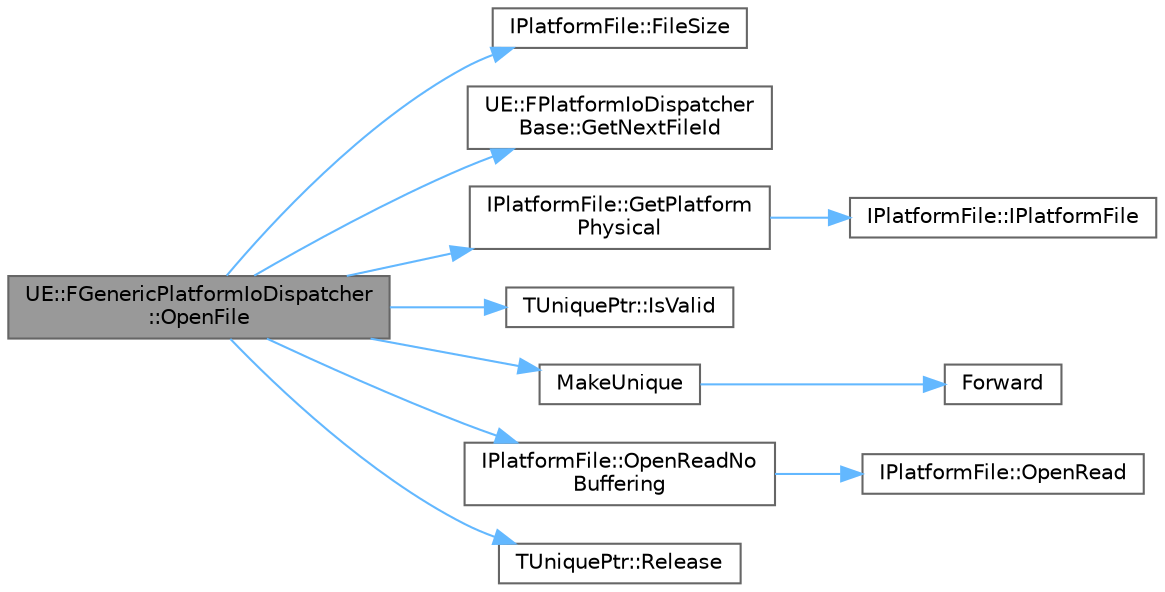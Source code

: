 digraph "UE::FGenericPlatformIoDispatcher::OpenFile"
{
 // INTERACTIVE_SVG=YES
 // LATEX_PDF_SIZE
  bgcolor="transparent";
  edge [fontname=Helvetica,fontsize=10,labelfontname=Helvetica,labelfontsize=10];
  node [fontname=Helvetica,fontsize=10,shape=box,height=0.2,width=0.4];
  rankdir="LR";
  Node1 [id="Node000001",label="UE::FGenericPlatformIoDispatcher\l::OpenFile",height=0.2,width=0.4,color="gray40", fillcolor="grey60", style="filled", fontcolor="black",tooltip="Open file for reading."];
  Node1 -> Node2 [id="edge1_Node000001_Node000002",color="steelblue1",style="solid",tooltip=" "];
  Node2 [id="Node000002",label="IPlatformFile::FileSize",height=0.2,width=0.4,color="grey40", fillcolor="white", style="filled",URL="$de/d1e/classIPlatformFile.html#add275d487561b3bedda688db9dade3ec",tooltip="Return the size of the file, or -1 if it doesn't exist."];
  Node1 -> Node3 [id="edge2_Node000001_Node000003",color="steelblue1",style="solid",tooltip=" "];
  Node3 [id="Node000003",label="UE::FPlatformIoDispatcher\lBase::GetNextFileId",height=0.2,width=0.4,color="grey40", fillcolor="white", style="filled",URL="$df/de7/classUE_1_1FPlatformIoDispatcherBase.html#adf197c82dd0789429494e0fa473cccb1",tooltip=" "];
  Node1 -> Node4 [id="edge3_Node000001_Node000004",color="steelblue1",style="solid",tooltip=" "];
  Node4 [id="Node000004",label="IPlatformFile::GetPlatform\lPhysical",height=0.2,width=0.4,color="grey40", fillcolor="white", style="filled",URL="$de/d1e/classIPlatformFile.html#a8cfd48afb0c808241836c2b5deda64c6",tooltip="Physical file system of the platform, never wrapped."];
  Node4 -> Node5 [id="edge4_Node000004_Node000005",color="steelblue1",style="solid",tooltip=" "];
  Node5 [id="Node000005",label="IPlatformFile::IPlatformFile",height=0.2,width=0.4,color="grey40", fillcolor="white", style="filled",URL="$de/d1e/classIPlatformFile.html#a2ff22d186bb3612a45497e63ec9d11c0",tooltip="Constructor/Destructor."];
  Node1 -> Node6 [id="edge5_Node000001_Node000006",color="steelblue1",style="solid",tooltip=" "];
  Node6 [id="Node000006",label="TUniquePtr::IsValid",height=0.2,width=0.4,color="grey40", fillcolor="white", style="filled",URL="$d9/df6/classTUniquePtr.html#a522fa98abebd69b11e16860bc75be66e",tooltip="Tests if the TUniquePtr currently owns an object."];
  Node1 -> Node7 [id="edge6_Node000001_Node000007",color="steelblue1",style="solid",tooltip=" "];
  Node7 [id="Node000007",label="MakeUnique",height=0.2,width=0.4,color="grey40", fillcolor="white", style="filled",URL="$de/d1a/UniquePtr_8h.html#a9e3be2ab9b6efa8383f83df1c1a22239",tooltip="Allocates a new object of type T with the given arguments and returns it as a TUniquePtr."];
  Node7 -> Node8 [id="edge7_Node000007_Node000008",color="steelblue1",style="solid",tooltip=" "];
  Node8 [id="Node000008",label="Forward",height=0.2,width=0.4,color="grey40", fillcolor="white", style="filled",URL="$d4/d24/UnrealTemplate_8h.html#a68f280c1d561a8899a1e9e3ea8405d00",tooltip="Forward will cast a reference to an rvalue reference."];
  Node1 -> Node9 [id="edge8_Node000001_Node000009",color="steelblue1",style="solid",tooltip=" "];
  Node9 [id="Node000009",label="IPlatformFile::OpenReadNo\lBuffering",height=0.2,width=0.4,color="grey40", fillcolor="white", style="filled",URL="$de/d1e/classIPlatformFile.html#a964059acc4c60daee7e0c7bf3481766d",tooltip=" "];
  Node9 -> Node10 [id="edge9_Node000009_Node000010",color="steelblue1",style="solid",tooltip=" "];
  Node10 [id="Node000010",label="IPlatformFile::OpenRead",height=0.2,width=0.4,color="grey40", fillcolor="white", style="filled",URL="$de/d1e/classIPlatformFile.html#a377b569ed854d5e7c5c0ea4750099f4d",tooltip="Open a file handle for reading."];
  Node1 -> Node11 [id="edge10_Node000001_Node000011",color="steelblue1",style="solid",tooltip=" "];
  Node11 [id="Node000011",label="TUniquePtr::Release",height=0.2,width=0.4,color="grey40", fillcolor="white", style="filled",URL="$d9/df6/classTUniquePtr.html#ad0dea48b55acfa358364a294f5d75138",tooltip="Relinquishes control of the owned object to the caller and nulls the TUniquePtr."];
}

